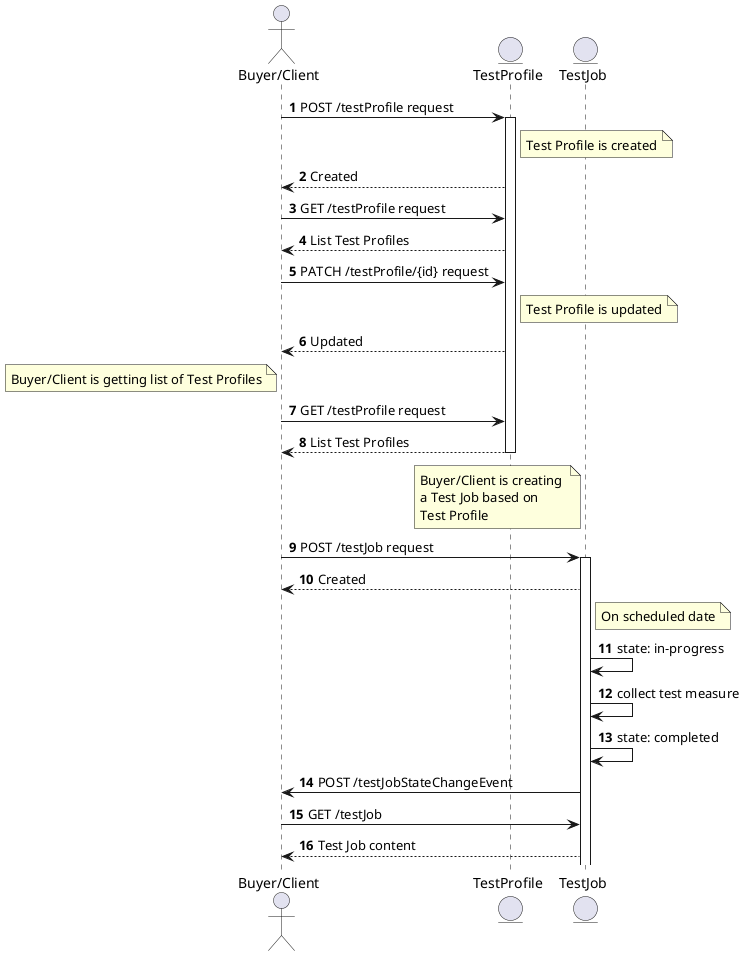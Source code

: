 @startuml sftEntities
autonumber

actor "Buyer/Client" as B
entity TestProfile as PP
entity TestJob as PJ

B -> PP: POST /testProfile request
activate PP
note right of PP: Test Profile is created 
PP --> B: Created
B -> PP: GET /testProfile request
PP --> B: List Test Profiles
B -> PP: PATCH /testProfile/{id} request
note right of PP: Test Profile is updated
PP --> B: Updated
note left of B: Buyer/Client is getting list of Test Profiles
B -> PP: GET /testProfile request
PP --> B: List Test Profiles
deactivate PP

note left of PJ: Buyer/Client is creating \na Test Job based on \nTest Profile
B -> PJ: POST /testJob request
activate PJ
PJ --> B: Created
note right of PJ: On scheduled date
PJ -> PJ: state: in-progress
PJ -> PJ: collect test measure
PJ -> PJ: state: completed
PJ -> B: POST /testJobStateChangeEvent
B -> PJ: GET /testJob
PJ --> B: Test Job content

@enduml